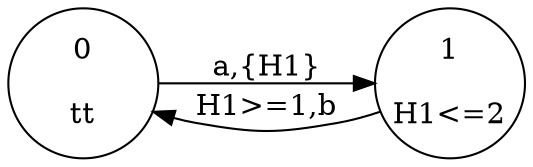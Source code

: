 digraph tg2dot {
rankdir=LR
node [height=1,width=1,shape=circle,fixedsize=true,color=black,fontsize=14]
0 [label="0\n\ntt"]
1 [label="1\n\nH1<=2"]

0 -> 1 [label = "a,{H1}"]
1 -> 0 [label = "H1>=1,b"]
}
